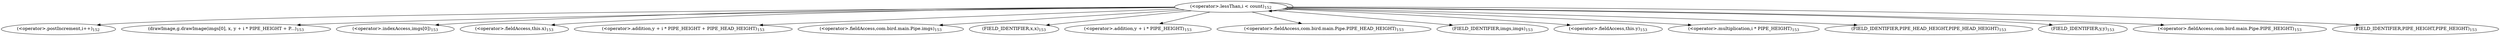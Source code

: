 digraph "drawHoverNormal" {  
"499" [label = <(&lt;operator&gt;.lessThan,i &lt; count)<SUB>152</SUB>> ]
"502" [label = <(&lt;operator&gt;.postIncrement,i++)<SUB>152</SUB>> ]
"505" [label = <(drawImage,g.drawImage(imgs[0], x, y + i * PIPE_HEIGHT + P...)<SUB>153</SUB>> ]
"507" [label = <(&lt;operator&gt;.indexAccess,imgs[0])<SUB>153</SUB>> ]
"512" [label = <(&lt;operator&gt;.fieldAccess,this.x)<SUB>153</SUB>> ]
"515" [label = <(&lt;operator&gt;.addition,y + i * PIPE_HEIGHT + PIPE_HEAD_HEIGHT)<SUB>153</SUB>> ]
"508" [label = <(&lt;operator&gt;.fieldAccess,com.bird.main.Pipe.imgs)<SUB>153</SUB>> ]
"514" [label = <(FIELD_IDENTIFIER,x,x)<SUB>153</SUB>> ]
"516" [label = <(&lt;operator&gt;.addition,y + i * PIPE_HEIGHT)<SUB>153</SUB>> ]
"525" [label = <(&lt;operator&gt;.fieldAccess,com.bird.main.Pipe.PIPE_HEAD_HEIGHT)<SUB>153</SUB>> ]
"510" [label = <(FIELD_IDENTIFIER,imgs,imgs)<SUB>153</SUB>> ]
"517" [label = <(&lt;operator&gt;.fieldAccess,this.y)<SUB>153</SUB>> ]
"520" [label = <(&lt;operator&gt;.multiplication,i * PIPE_HEIGHT)<SUB>153</SUB>> ]
"527" [label = <(FIELD_IDENTIFIER,PIPE_HEAD_HEIGHT,PIPE_HEAD_HEIGHT)<SUB>153</SUB>> ]
"519" [label = <(FIELD_IDENTIFIER,y,y)<SUB>153</SUB>> ]
"522" [label = <(&lt;operator&gt;.fieldAccess,com.bird.main.Pipe.PIPE_HEIGHT)<SUB>153</SUB>> ]
"524" [label = <(FIELD_IDENTIFIER,PIPE_HEIGHT,PIPE_HEIGHT)<SUB>153</SUB>> ]
  "499" -> "524" 
  "499" -> "507" 
  "499" -> "525" 
  "499" -> "527" 
  "499" -> "517" 
  "499" -> "502" 
  "499" -> "510" 
  "499" -> "514" 
  "499" -> "516" 
  "499" -> "505" 
  "499" -> "515" 
  "499" -> "499" 
  "499" -> "522" 
  "499" -> "519" 
  "499" -> "520" 
  "499" -> "512" 
  "499" -> "508" 
}
